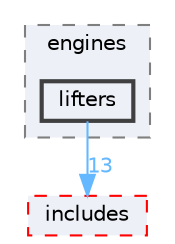 digraph "/Users/jonathan/Works/Tools/Triton/src/libtriton/engines/lifters"
{
 // LATEX_PDF_SIZE
  bgcolor="transparent";
  edge [fontname=Helvetica,fontsize=10,labelfontname=Helvetica,labelfontsize=10];
  node [fontname=Helvetica,fontsize=10,shape=box,height=0.2,width=0.4];
  compound=true
  subgraph clusterdir_fb48f4b932ca139b3874979a79920170 {
    graph [ bgcolor="#edf0f7", pencolor="grey50", label="engines", fontname=Helvetica,fontsize=10 style="filled,dashed", URL="dir_fb48f4b932ca139b3874979a79920170.html",tooltip=""]
  dir_e78f75ff7c3e9bb12f22b4790680a812 [label="lifters", fillcolor="#edf0f7", color="grey25", style="filled,bold", URL="dir_e78f75ff7c3e9bb12f22b4790680a812.html",tooltip=""];
  }
  dir_f9d272ec16541780a187e9fc1e6dde2e [label="includes", fillcolor="#edf0f7", color="red", style="filled,dashed", URL="dir_f9d272ec16541780a187e9fc1e6dde2e.html",tooltip=""];
  dir_e78f75ff7c3e9bb12f22b4790680a812->dir_f9d272ec16541780a187e9fc1e6dde2e [headlabel="13", labeldistance=1.5 headhref="dir_000013_000011.html" color="steelblue1" fontcolor="steelblue1"];
}

